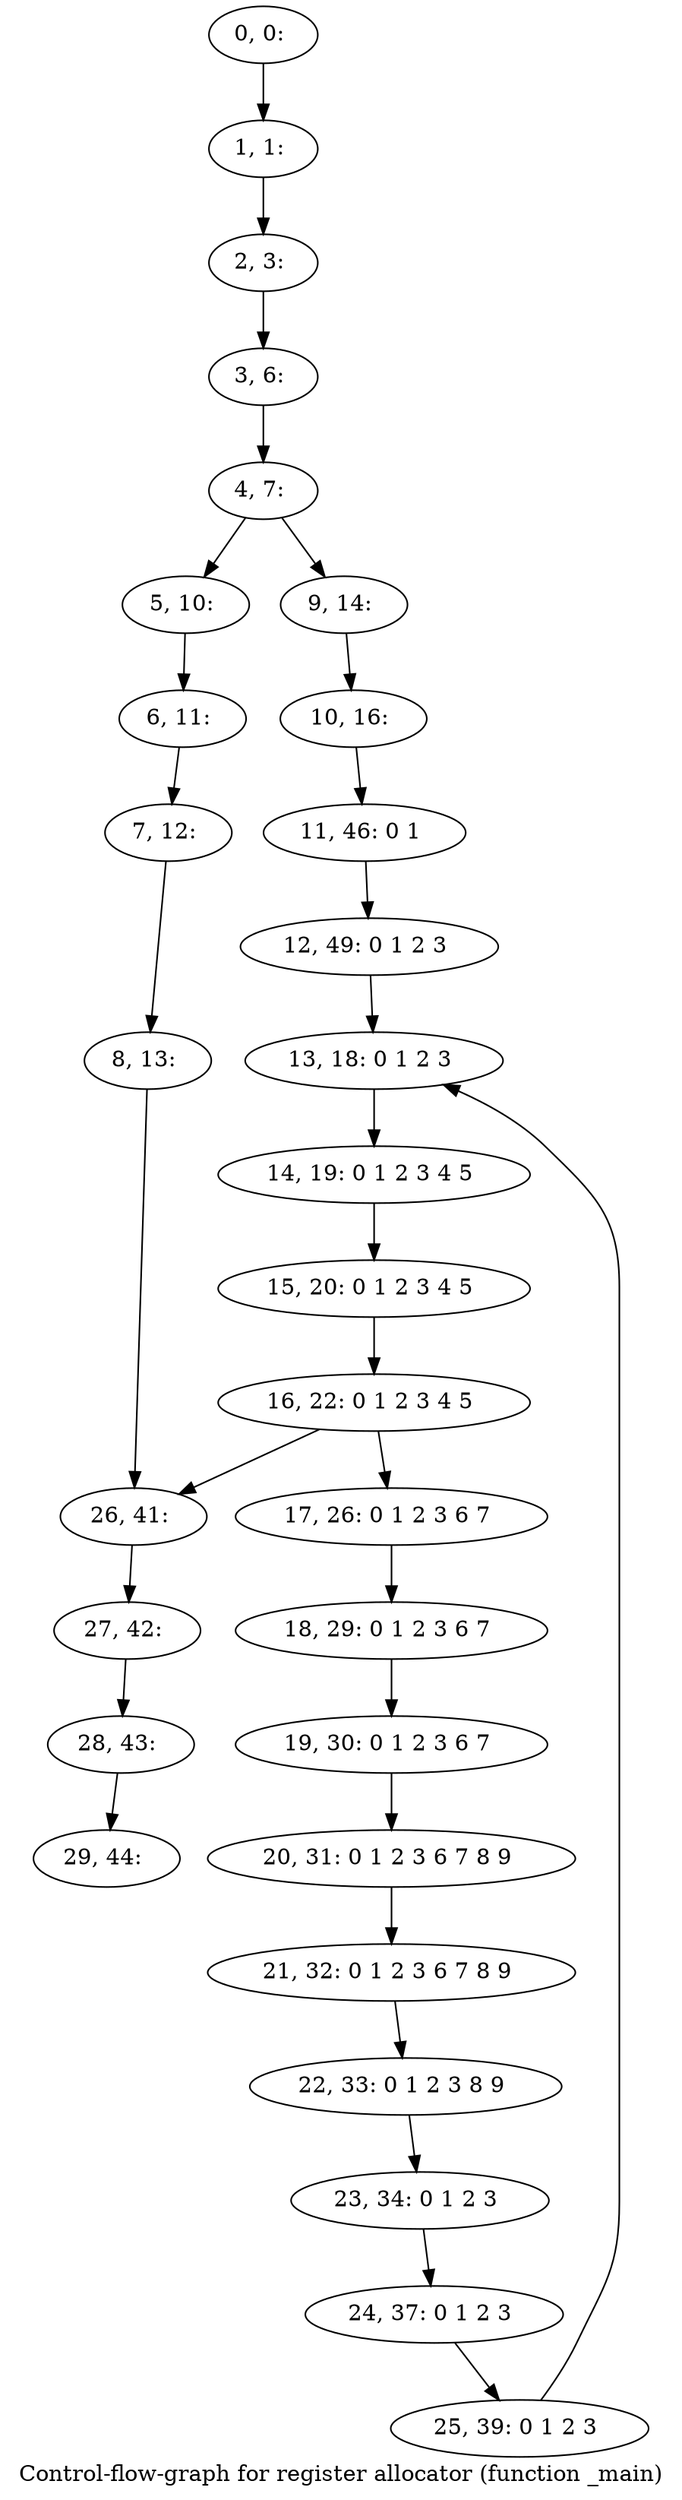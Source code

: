 digraph G {
graph [label="Control-flow-graph for register allocator (function _main)"]
0[label="0, 0: "];
1[label="1, 1: "];
2[label="2, 3: "];
3[label="3, 6: "];
4[label="4, 7: "];
5[label="5, 10: "];
6[label="6, 11: "];
7[label="7, 12: "];
8[label="8, 13: "];
9[label="9, 14: "];
10[label="10, 16: "];
11[label="11, 46: 0 1 "];
12[label="12, 49: 0 1 2 3 "];
13[label="13, 18: 0 1 2 3 "];
14[label="14, 19: 0 1 2 3 4 5 "];
15[label="15, 20: 0 1 2 3 4 5 "];
16[label="16, 22: 0 1 2 3 4 5 "];
17[label="17, 26: 0 1 2 3 6 7 "];
18[label="18, 29: 0 1 2 3 6 7 "];
19[label="19, 30: 0 1 2 3 6 7 "];
20[label="20, 31: 0 1 2 3 6 7 8 9 "];
21[label="21, 32: 0 1 2 3 6 7 8 9 "];
22[label="22, 33: 0 1 2 3 8 9 "];
23[label="23, 34: 0 1 2 3 "];
24[label="24, 37: 0 1 2 3 "];
25[label="25, 39: 0 1 2 3 "];
26[label="26, 41: "];
27[label="27, 42: "];
28[label="28, 43: "];
29[label="29, 44: "];
0->1 ;
1->2 ;
2->3 ;
3->4 ;
4->5 ;
4->9 ;
5->6 ;
6->7 ;
7->8 ;
8->26 ;
9->10 ;
10->11 ;
11->12 ;
12->13 ;
13->14 ;
14->15 ;
15->16 ;
16->17 ;
16->26 ;
17->18 ;
18->19 ;
19->20 ;
20->21 ;
21->22 ;
22->23 ;
23->24 ;
24->25 ;
25->13 ;
26->27 ;
27->28 ;
28->29 ;
}
